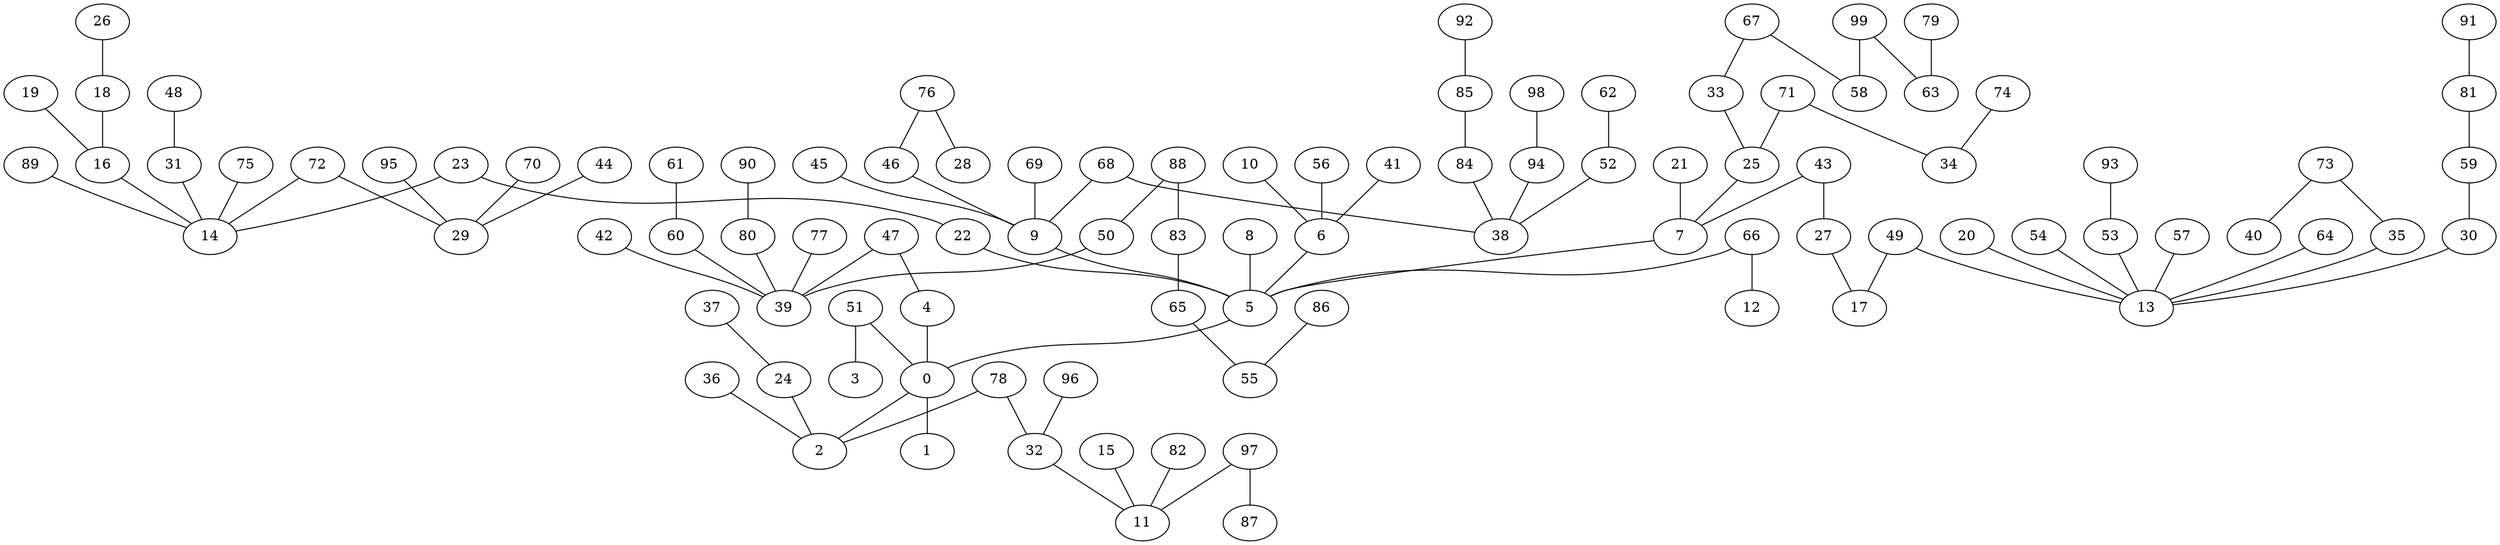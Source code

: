 graph{
   48 -- 31;
   9 -- 5;
   31 -- 14;
   75 -- 14;
   76 -- 46;
   89 -- 14;
   46 -- 9;
   41 -- 6;
   68 -- 9;
   0 -- 1;
   95 -- 29;
   70 -- 29;
   98 -- 94;
   69 -- 9;
   97 -- 87;
   99 -- 63;
   15 -- 11;
   45 -- 9;
   82 -- 11;
   32 -- 11;
   94 -- 38;
   8 -- 5;
   36 -- 2;
   99 -- 58;
   7 -- 5;
   51 -- 0;
   67 -- 58;
   10 -- 6;
   92 -- 85;
   43 -- 7;
   51 -- 3;
   66 -- 5;
   96 -- 32;
   43 -- 27;
   4 -- 0;
   22 -- 5;
   85 -- 84;
   27 -- 17;
   47 -- 4;
   67 -- 33;
   5 -- 0;
   49 -- 17;
   47 -- 39;
   78 -- 32;
   84 -- 38;
   49 -- 13;
   78 -- 2;
   42 -- 39;
   33 -- 25;
   20 -- 13;
   77 -- 39;
   62 -- 52;
   53 -- 13;
   50 -- 39;
   76 -- 28;
   74 -- 34;
   93 -- 53;
   88 -- 50;
   18 -- 16;
   37 -- 24;
   52 -- 38;
   54 -- 13;
   88 -- 83;
   72 -- 29;
   71 -- 34;
   30 -- 13;
   83 -- 65;
   56 -- 6;
   72 -- 14;
   68 -- 38;
   59 -- 30;
   24 -- 2;
   0 -- 2;
   65 -- 55;
   16 -- 14;
   81 -- 59;
   86 -- 55;
   19 -- 16;
   71 -- 25;
   91 -- 81;
   80 -- 39;
   23 -- 14;
   66 -- 12;
   57 -- 13;
   25 -- 7;
   26 -- 18;
   90 -- 80;
   21 -- 7;
   64 -- 13;
   60 -- 39;
   23 -- 22;
   97 -- 11;
   35 -- 13;
   61 -- 60;
   44 -- 29;
   73 -- 40;
   79 -- 63;
   6 -- 5;
   73 -- 35;
}